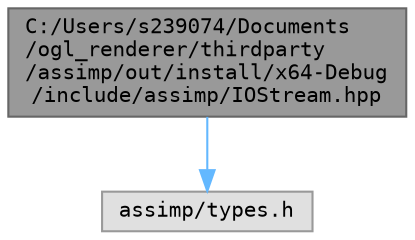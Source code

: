 digraph "C:/Users/s239074/Documents/ogl_renderer/thirdparty/assimp/out/install/x64-Debug/include/assimp/IOStream.hpp"
{
 // LATEX_PDF_SIZE
  bgcolor="transparent";
  edge [fontname=Terminal,fontsize=10,labelfontname=Helvetica,labelfontsize=10];
  node [fontname=Terminal,fontsize=10,shape=box,height=0.2,width=0.4];
  Node1 [label="C:/Users/s239074/Documents\l/ogl_renderer/thirdparty\l/assimp/out/install/x64-Debug\l/include/assimp/IOStream.hpp",height=0.2,width=0.4,color="gray40", fillcolor="grey60", style="filled", fontcolor="black",tooltip="File I/O wrappers for C++."];
  Node1 -> Node2 [color="steelblue1",style="solid"];
  Node2 [label="assimp/types.h",height=0.2,width=0.4,color="grey60", fillcolor="#E0E0E0", style="filled",tooltip=" "];
}
